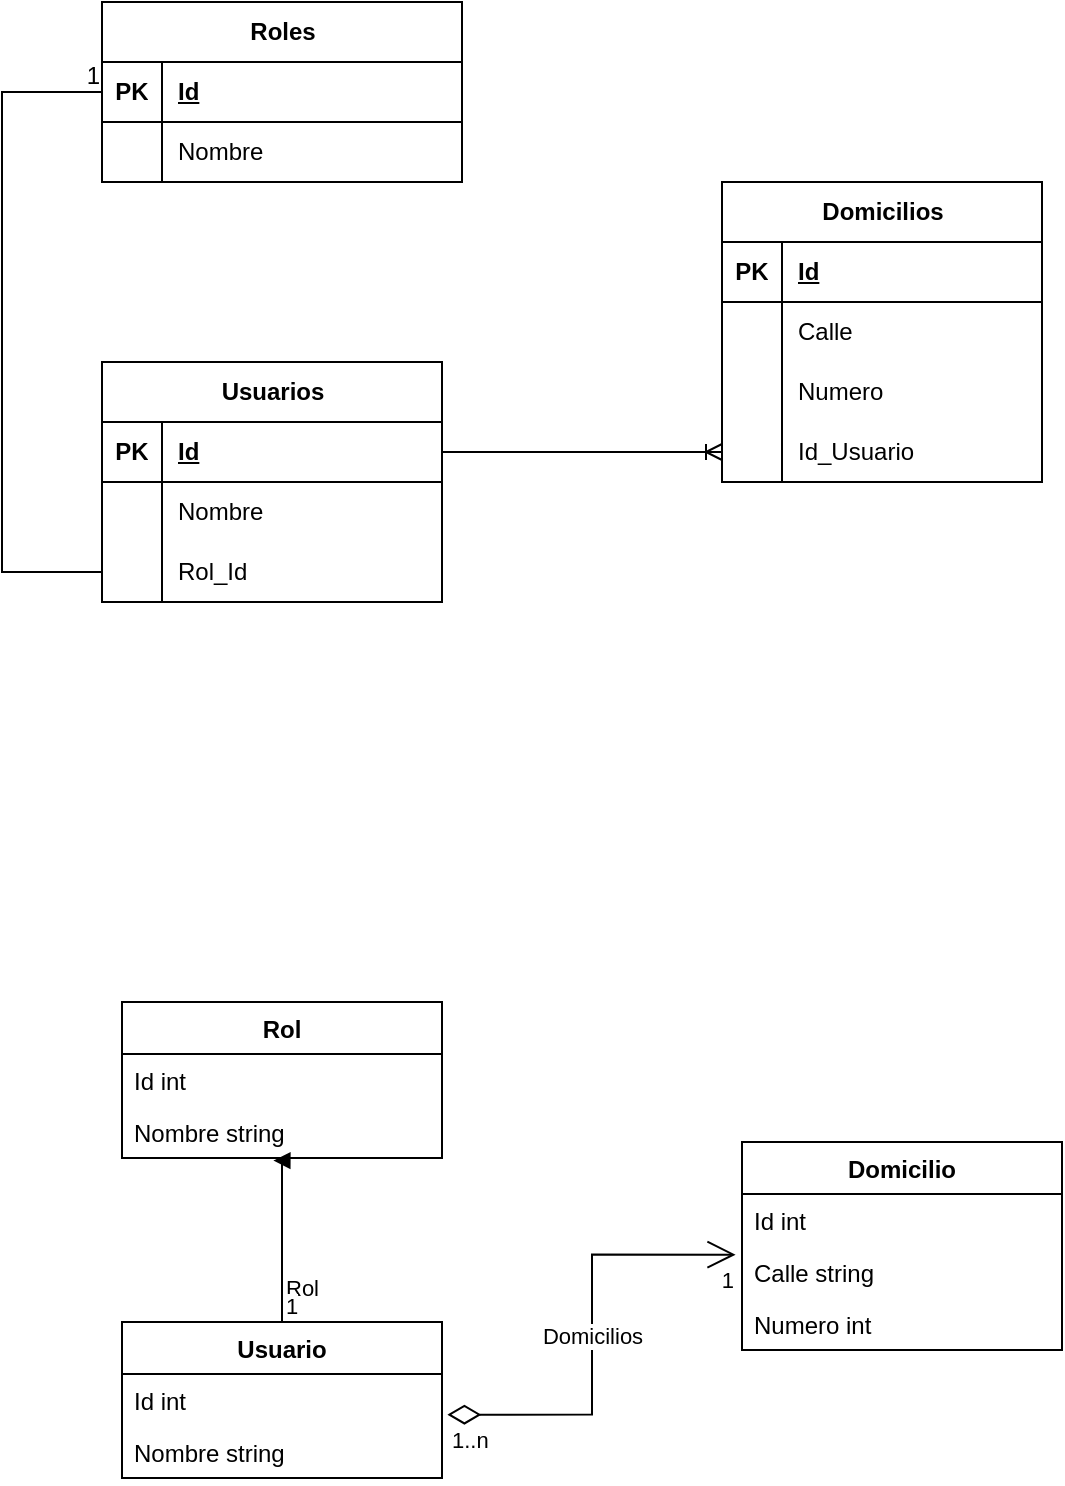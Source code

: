<mxfile version="21.7.4" type="device">
  <diagram name="Page-1" id="QCKBBg-RQDJTonYx9phY">
    <mxGraphModel dx="637" dy="884" grid="1" gridSize="10" guides="0" tooltips="1" connect="1" arrows="1" fold="1" page="1" pageScale="1" pageWidth="850" pageHeight="1100" math="0" shadow="0">
      <root>
        <mxCell id="0" />
        <mxCell id="1" parent="0" />
        <mxCell id="CpSd6CUPFVB6QU0JUYNF-1" value="Usuarios" style="shape=table;startSize=30;container=1;collapsible=1;childLayout=tableLayout;fixedRows=1;rowLines=0;fontStyle=1;align=center;resizeLast=1;html=1;" vertex="1" parent="1">
          <mxGeometry x="170" y="270" width="170" height="120" as="geometry" />
        </mxCell>
        <mxCell id="CpSd6CUPFVB6QU0JUYNF-2" value="" style="shape=tableRow;horizontal=0;startSize=0;swimlaneHead=0;swimlaneBody=0;fillColor=none;collapsible=0;dropTarget=0;points=[[0,0.5],[1,0.5]];portConstraint=eastwest;top=0;left=0;right=0;bottom=1;" vertex="1" parent="CpSd6CUPFVB6QU0JUYNF-1">
          <mxGeometry y="30" width="170" height="30" as="geometry" />
        </mxCell>
        <mxCell id="CpSd6CUPFVB6QU0JUYNF-3" value="PK" style="shape=partialRectangle;connectable=0;fillColor=none;top=0;left=0;bottom=0;right=0;fontStyle=1;overflow=hidden;whiteSpace=wrap;html=1;" vertex="1" parent="CpSd6CUPFVB6QU0JUYNF-2">
          <mxGeometry width="30" height="30" as="geometry">
            <mxRectangle width="30" height="30" as="alternateBounds" />
          </mxGeometry>
        </mxCell>
        <mxCell id="CpSd6CUPFVB6QU0JUYNF-4" value="Id" style="shape=partialRectangle;connectable=0;fillColor=none;top=0;left=0;bottom=0;right=0;align=left;spacingLeft=6;fontStyle=5;overflow=hidden;whiteSpace=wrap;html=1;" vertex="1" parent="CpSd6CUPFVB6QU0JUYNF-2">
          <mxGeometry x="30" width="140" height="30" as="geometry">
            <mxRectangle width="140" height="30" as="alternateBounds" />
          </mxGeometry>
        </mxCell>
        <mxCell id="CpSd6CUPFVB6QU0JUYNF-5" value="" style="shape=tableRow;horizontal=0;startSize=0;swimlaneHead=0;swimlaneBody=0;fillColor=none;collapsible=0;dropTarget=0;points=[[0,0.5],[1,0.5]];portConstraint=eastwest;top=0;left=0;right=0;bottom=0;" vertex="1" parent="CpSd6CUPFVB6QU0JUYNF-1">
          <mxGeometry y="60" width="170" height="30" as="geometry" />
        </mxCell>
        <mxCell id="CpSd6CUPFVB6QU0JUYNF-6" value="" style="shape=partialRectangle;connectable=0;fillColor=none;top=0;left=0;bottom=0;right=0;editable=1;overflow=hidden;whiteSpace=wrap;html=1;" vertex="1" parent="CpSd6CUPFVB6QU0JUYNF-5">
          <mxGeometry width="30" height="30" as="geometry">
            <mxRectangle width="30" height="30" as="alternateBounds" />
          </mxGeometry>
        </mxCell>
        <mxCell id="CpSd6CUPFVB6QU0JUYNF-7" value="Nombre" style="shape=partialRectangle;connectable=0;fillColor=none;top=0;left=0;bottom=0;right=0;align=left;spacingLeft=6;overflow=hidden;whiteSpace=wrap;html=1;" vertex="1" parent="CpSd6CUPFVB6QU0JUYNF-5">
          <mxGeometry x="30" width="140" height="30" as="geometry">
            <mxRectangle width="140" height="30" as="alternateBounds" />
          </mxGeometry>
        </mxCell>
        <mxCell id="CpSd6CUPFVB6QU0JUYNF-27" value="" style="shape=tableRow;horizontal=0;startSize=0;swimlaneHead=0;swimlaneBody=0;fillColor=none;collapsible=0;dropTarget=0;points=[[0,0.5],[1,0.5]];portConstraint=eastwest;top=0;left=0;right=0;bottom=0;" vertex="1" parent="CpSd6CUPFVB6QU0JUYNF-1">
          <mxGeometry y="90" width="170" height="30" as="geometry" />
        </mxCell>
        <mxCell id="CpSd6CUPFVB6QU0JUYNF-28" value="" style="shape=partialRectangle;connectable=0;fillColor=none;top=0;left=0;bottom=0;right=0;editable=1;overflow=hidden;whiteSpace=wrap;html=1;" vertex="1" parent="CpSd6CUPFVB6QU0JUYNF-27">
          <mxGeometry width="30" height="30" as="geometry">
            <mxRectangle width="30" height="30" as="alternateBounds" />
          </mxGeometry>
        </mxCell>
        <mxCell id="CpSd6CUPFVB6QU0JUYNF-29" value="Rol_Id" style="shape=partialRectangle;connectable=0;fillColor=none;top=0;left=0;bottom=0;right=0;align=left;spacingLeft=6;overflow=hidden;whiteSpace=wrap;html=1;" vertex="1" parent="CpSd6CUPFVB6QU0JUYNF-27">
          <mxGeometry x="30" width="140" height="30" as="geometry">
            <mxRectangle width="140" height="30" as="alternateBounds" />
          </mxGeometry>
        </mxCell>
        <mxCell id="CpSd6CUPFVB6QU0JUYNF-14" value="Roles" style="shape=table;startSize=30;container=1;collapsible=1;childLayout=tableLayout;fixedRows=1;rowLines=0;fontStyle=1;align=center;resizeLast=1;html=1;" vertex="1" parent="1">
          <mxGeometry x="170" y="90" width="180" height="90" as="geometry" />
        </mxCell>
        <mxCell id="CpSd6CUPFVB6QU0JUYNF-15" value="" style="shape=tableRow;horizontal=0;startSize=0;swimlaneHead=0;swimlaneBody=0;fillColor=none;collapsible=0;dropTarget=0;points=[[0,0.5],[1,0.5]];portConstraint=eastwest;top=0;left=0;right=0;bottom=1;" vertex="1" parent="CpSd6CUPFVB6QU0JUYNF-14">
          <mxGeometry y="30" width="180" height="30" as="geometry" />
        </mxCell>
        <mxCell id="CpSd6CUPFVB6QU0JUYNF-16" value="PK" style="shape=partialRectangle;connectable=0;fillColor=none;top=0;left=0;bottom=0;right=0;fontStyle=1;overflow=hidden;whiteSpace=wrap;html=1;" vertex="1" parent="CpSd6CUPFVB6QU0JUYNF-15">
          <mxGeometry width="30" height="30" as="geometry">
            <mxRectangle width="30" height="30" as="alternateBounds" />
          </mxGeometry>
        </mxCell>
        <mxCell id="CpSd6CUPFVB6QU0JUYNF-17" value="Id" style="shape=partialRectangle;connectable=0;fillColor=none;top=0;left=0;bottom=0;right=0;align=left;spacingLeft=6;fontStyle=5;overflow=hidden;whiteSpace=wrap;html=1;" vertex="1" parent="CpSd6CUPFVB6QU0JUYNF-15">
          <mxGeometry x="30" width="150" height="30" as="geometry">
            <mxRectangle width="150" height="30" as="alternateBounds" />
          </mxGeometry>
        </mxCell>
        <mxCell id="CpSd6CUPFVB6QU0JUYNF-18" value="" style="shape=tableRow;horizontal=0;startSize=0;swimlaneHead=0;swimlaneBody=0;fillColor=none;collapsible=0;dropTarget=0;points=[[0,0.5],[1,0.5]];portConstraint=eastwest;top=0;left=0;right=0;bottom=0;" vertex="1" parent="CpSd6CUPFVB6QU0JUYNF-14">
          <mxGeometry y="60" width="180" height="30" as="geometry" />
        </mxCell>
        <mxCell id="CpSd6CUPFVB6QU0JUYNF-19" value="" style="shape=partialRectangle;connectable=0;fillColor=none;top=0;left=0;bottom=0;right=0;editable=1;overflow=hidden;whiteSpace=wrap;html=1;" vertex="1" parent="CpSd6CUPFVB6QU0JUYNF-18">
          <mxGeometry width="30" height="30" as="geometry">
            <mxRectangle width="30" height="30" as="alternateBounds" />
          </mxGeometry>
        </mxCell>
        <mxCell id="CpSd6CUPFVB6QU0JUYNF-20" value="Nombre" style="shape=partialRectangle;connectable=0;fillColor=none;top=0;left=0;bottom=0;right=0;align=left;spacingLeft=6;overflow=hidden;whiteSpace=wrap;html=1;" vertex="1" parent="CpSd6CUPFVB6QU0JUYNF-18">
          <mxGeometry x="30" width="150" height="30" as="geometry">
            <mxRectangle width="150" height="30" as="alternateBounds" />
          </mxGeometry>
        </mxCell>
        <mxCell id="CpSd6CUPFVB6QU0JUYNF-34" value="" style="endArrow=none;html=1;rounded=0;entryX=0;entryY=0.5;entryDx=0;entryDy=0;exitX=0;exitY=0.5;exitDx=0;exitDy=0;" edge="1" parent="1" source="CpSd6CUPFVB6QU0JUYNF-27" target="CpSd6CUPFVB6QU0JUYNF-15">
          <mxGeometry relative="1" as="geometry">
            <mxPoint x="200" y="230" as="sourcePoint" />
            <mxPoint x="280" y="210" as="targetPoint" />
            <Array as="points">
              <mxPoint x="120" y="375" />
              <mxPoint x="120" y="240" />
              <mxPoint x="120" y="135" />
            </Array>
          </mxGeometry>
        </mxCell>
        <mxCell id="CpSd6CUPFVB6QU0JUYNF-35" value="1" style="resizable=0;html=1;whiteSpace=wrap;align=right;verticalAlign=bottom;" connectable="0" vertex="1" parent="CpSd6CUPFVB6QU0JUYNF-34">
          <mxGeometry x="1" relative="1" as="geometry" />
        </mxCell>
        <mxCell id="CpSd6CUPFVB6QU0JUYNF-36" value="Domicilios" style="shape=table;startSize=30;container=1;collapsible=1;childLayout=tableLayout;fixedRows=1;rowLines=0;fontStyle=1;align=center;resizeLast=1;html=1;" vertex="1" parent="1">
          <mxGeometry x="480" y="180" width="160" height="150" as="geometry" />
        </mxCell>
        <mxCell id="CpSd6CUPFVB6QU0JUYNF-37" value="" style="shape=tableRow;horizontal=0;startSize=0;swimlaneHead=0;swimlaneBody=0;fillColor=none;collapsible=0;dropTarget=0;points=[[0,0.5],[1,0.5]];portConstraint=eastwest;top=0;left=0;right=0;bottom=1;" vertex="1" parent="CpSd6CUPFVB6QU0JUYNF-36">
          <mxGeometry y="30" width="160" height="30" as="geometry" />
        </mxCell>
        <mxCell id="CpSd6CUPFVB6QU0JUYNF-38" value="PK" style="shape=partialRectangle;connectable=0;fillColor=none;top=0;left=0;bottom=0;right=0;fontStyle=1;overflow=hidden;whiteSpace=wrap;html=1;" vertex="1" parent="CpSd6CUPFVB6QU0JUYNF-37">
          <mxGeometry width="30" height="30" as="geometry">
            <mxRectangle width="30" height="30" as="alternateBounds" />
          </mxGeometry>
        </mxCell>
        <mxCell id="CpSd6CUPFVB6QU0JUYNF-39" value="Id" style="shape=partialRectangle;connectable=0;fillColor=none;top=0;left=0;bottom=0;right=0;align=left;spacingLeft=6;fontStyle=5;overflow=hidden;whiteSpace=wrap;html=1;" vertex="1" parent="CpSd6CUPFVB6QU0JUYNF-37">
          <mxGeometry x="30" width="130" height="30" as="geometry">
            <mxRectangle width="130" height="30" as="alternateBounds" />
          </mxGeometry>
        </mxCell>
        <mxCell id="CpSd6CUPFVB6QU0JUYNF-40" value="" style="shape=tableRow;horizontal=0;startSize=0;swimlaneHead=0;swimlaneBody=0;fillColor=none;collapsible=0;dropTarget=0;points=[[0,0.5],[1,0.5]];portConstraint=eastwest;top=0;left=0;right=0;bottom=0;" vertex="1" parent="CpSd6CUPFVB6QU0JUYNF-36">
          <mxGeometry y="60" width="160" height="30" as="geometry" />
        </mxCell>
        <mxCell id="CpSd6CUPFVB6QU0JUYNF-41" value="" style="shape=partialRectangle;connectable=0;fillColor=none;top=0;left=0;bottom=0;right=0;editable=1;overflow=hidden;whiteSpace=wrap;html=1;" vertex="1" parent="CpSd6CUPFVB6QU0JUYNF-40">
          <mxGeometry width="30" height="30" as="geometry">
            <mxRectangle width="30" height="30" as="alternateBounds" />
          </mxGeometry>
        </mxCell>
        <mxCell id="CpSd6CUPFVB6QU0JUYNF-42" value="Calle" style="shape=partialRectangle;connectable=0;fillColor=none;top=0;left=0;bottom=0;right=0;align=left;spacingLeft=6;overflow=hidden;whiteSpace=wrap;html=1;" vertex="1" parent="CpSd6CUPFVB6QU0JUYNF-40">
          <mxGeometry x="30" width="130" height="30" as="geometry">
            <mxRectangle width="130" height="30" as="alternateBounds" />
          </mxGeometry>
        </mxCell>
        <mxCell id="CpSd6CUPFVB6QU0JUYNF-43" value="" style="shape=tableRow;horizontal=0;startSize=0;swimlaneHead=0;swimlaneBody=0;fillColor=none;collapsible=0;dropTarget=0;points=[[0,0.5],[1,0.5]];portConstraint=eastwest;top=0;left=0;right=0;bottom=0;" vertex="1" parent="CpSd6CUPFVB6QU0JUYNF-36">
          <mxGeometry y="90" width="160" height="30" as="geometry" />
        </mxCell>
        <mxCell id="CpSd6CUPFVB6QU0JUYNF-44" value="" style="shape=partialRectangle;connectable=0;fillColor=none;top=0;left=0;bottom=0;right=0;editable=1;overflow=hidden;whiteSpace=wrap;html=1;" vertex="1" parent="CpSd6CUPFVB6QU0JUYNF-43">
          <mxGeometry width="30" height="30" as="geometry">
            <mxRectangle width="30" height="30" as="alternateBounds" />
          </mxGeometry>
        </mxCell>
        <mxCell id="CpSd6CUPFVB6QU0JUYNF-45" value="Numero" style="shape=partialRectangle;connectable=0;fillColor=none;top=0;left=0;bottom=0;right=0;align=left;spacingLeft=6;overflow=hidden;whiteSpace=wrap;html=1;" vertex="1" parent="CpSd6CUPFVB6QU0JUYNF-43">
          <mxGeometry x="30" width="130" height="30" as="geometry">
            <mxRectangle width="130" height="30" as="alternateBounds" />
          </mxGeometry>
        </mxCell>
        <mxCell id="CpSd6CUPFVB6QU0JUYNF-46" value="" style="shape=tableRow;horizontal=0;startSize=0;swimlaneHead=0;swimlaneBody=0;fillColor=none;collapsible=0;dropTarget=0;points=[[0,0.5],[1,0.5]];portConstraint=eastwest;top=0;left=0;right=0;bottom=0;" vertex="1" parent="CpSd6CUPFVB6QU0JUYNF-36">
          <mxGeometry y="120" width="160" height="30" as="geometry" />
        </mxCell>
        <mxCell id="CpSd6CUPFVB6QU0JUYNF-47" value="" style="shape=partialRectangle;connectable=0;fillColor=none;top=0;left=0;bottom=0;right=0;editable=1;overflow=hidden;whiteSpace=wrap;html=1;" vertex="1" parent="CpSd6CUPFVB6QU0JUYNF-46">
          <mxGeometry width="30" height="30" as="geometry">
            <mxRectangle width="30" height="30" as="alternateBounds" />
          </mxGeometry>
        </mxCell>
        <mxCell id="CpSd6CUPFVB6QU0JUYNF-48" value="Id_Usuario" style="shape=partialRectangle;connectable=0;fillColor=none;top=0;left=0;bottom=0;right=0;align=left;spacingLeft=6;overflow=hidden;whiteSpace=wrap;html=1;" vertex="1" parent="CpSd6CUPFVB6QU0JUYNF-46">
          <mxGeometry x="30" width="130" height="30" as="geometry">
            <mxRectangle width="130" height="30" as="alternateBounds" />
          </mxGeometry>
        </mxCell>
        <mxCell id="CpSd6CUPFVB6QU0JUYNF-52" value="" style="edgeStyle=entityRelationEdgeStyle;fontSize=12;html=1;endArrow=ERoneToMany;rounded=0;entryX=0;entryY=0.5;entryDx=0;entryDy=0;exitX=1;exitY=0.5;exitDx=0;exitDy=0;" edge="1" parent="1" source="CpSd6CUPFVB6QU0JUYNF-2" target="CpSd6CUPFVB6QU0JUYNF-46">
          <mxGeometry width="100" height="100" relative="1" as="geometry">
            <mxPoint x="400" y="320" as="sourcePoint" />
            <mxPoint x="580" y="600" as="targetPoint" />
          </mxGeometry>
        </mxCell>
        <mxCell id="CpSd6CUPFVB6QU0JUYNF-53" value="Usuario" style="swimlane;fontStyle=1;align=center;verticalAlign=top;childLayout=stackLayout;horizontal=1;startSize=26;horizontalStack=0;resizeParent=1;resizeParentMax=0;resizeLast=0;collapsible=1;marginBottom=0;whiteSpace=wrap;html=1;" vertex="1" parent="1">
          <mxGeometry x="180" y="750" width="160" height="78" as="geometry" />
        </mxCell>
        <mxCell id="CpSd6CUPFVB6QU0JUYNF-54" value="Id int&lt;br&gt;" style="text;strokeColor=none;fillColor=none;align=left;verticalAlign=top;spacingLeft=4;spacingRight=4;overflow=hidden;rotatable=0;points=[[0,0.5],[1,0.5]];portConstraint=eastwest;whiteSpace=wrap;html=1;" vertex="1" parent="CpSd6CUPFVB6QU0JUYNF-53">
          <mxGeometry y="26" width="160" height="26" as="geometry" />
        </mxCell>
        <mxCell id="CpSd6CUPFVB6QU0JUYNF-57" value="Nombre string" style="text;strokeColor=none;fillColor=none;align=left;verticalAlign=top;spacingLeft=4;spacingRight=4;overflow=hidden;rotatable=0;points=[[0,0.5],[1,0.5]];portConstraint=eastwest;whiteSpace=wrap;html=1;" vertex="1" parent="CpSd6CUPFVB6QU0JUYNF-53">
          <mxGeometry y="52" width="160" height="26" as="geometry" />
        </mxCell>
        <mxCell id="CpSd6CUPFVB6QU0JUYNF-60" value="Rol" style="swimlane;fontStyle=1;align=center;verticalAlign=top;childLayout=stackLayout;horizontal=1;startSize=26;horizontalStack=0;resizeParent=1;resizeParentMax=0;resizeLast=0;collapsible=1;marginBottom=0;whiteSpace=wrap;html=1;" vertex="1" parent="1">
          <mxGeometry x="180" y="590" width="160" height="78" as="geometry" />
        </mxCell>
        <mxCell id="CpSd6CUPFVB6QU0JUYNF-61" value="Id int&lt;br&gt;" style="text;strokeColor=none;fillColor=none;align=left;verticalAlign=top;spacingLeft=4;spacingRight=4;overflow=hidden;rotatable=0;points=[[0,0.5],[1,0.5]];portConstraint=eastwest;whiteSpace=wrap;html=1;" vertex="1" parent="CpSd6CUPFVB6QU0JUYNF-60">
          <mxGeometry y="26" width="160" height="26" as="geometry" />
        </mxCell>
        <mxCell id="CpSd6CUPFVB6QU0JUYNF-62" value="Nombre string" style="text;strokeColor=none;fillColor=none;align=left;verticalAlign=top;spacingLeft=4;spacingRight=4;overflow=hidden;rotatable=0;points=[[0,0.5],[1,0.5]];portConstraint=eastwest;whiteSpace=wrap;html=1;" vertex="1" parent="CpSd6CUPFVB6QU0JUYNF-60">
          <mxGeometry y="52" width="160" height="26" as="geometry" />
        </mxCell>
        <mxCell id="CpSd6CUPFVB6QU0JUYNF-63" value="Domicilio" style="swimlane;fontStyle=1;align=center;verticalAlign=top;childLayout=stackLayout;horizontal=1;startSize=26;horizontalStack=0;resizeParent=1;resizeParentMax=0;resizeLast=0;collapsible=1;marginBottom=0;whiteSpace=wrap;html=1;" vertex="1" parent="1">
          <mxGeometry x="490" y="660" width="160" height="104" as="geometry" />
        </mxCell>
        <mxCell id="CpSd6CUPFVB6QU0JUYNF-64" value="Id int&lt;br&gt;" style="text;strokeColor=none;fillColor=none;align=left;verticalAlign=top;spacingLeft=4;spacingRight=4;overflow=hidden;rotatable=0;points=[[0,0.5],[1,0.5]];portConstraint=eastwest;whiteSpace=wrap;html=1;" vertex="1" parent="CpSd6CUPFVB6QU0JUYNF-63">
          <mxGeometry y="26" width="160" height="26" as="geometry" />
        </mxCell>
        <mxCell id="CpSd6CUPFVB6QU0JUYNF-65" value="Calle string" style="text;strokeColor=none;fillColor=none;align=left;verticalAlign=top;spacingLeft=4;spacingRight=4;overflow=hidden;rotatable=0;points=[[0,0.5],[1,0.5]];portConstraint=eastwest;whiteSpace=wrap;html=1;" vertex="1" parent="CpSd6CUPFVB6QU0JUYNF-63">
          <mxGeometry y="52" width="160" height="26" as="geometry" />
        </mxCell>
        <mxCell id="CpSd6CUPFVB6QU0JUYNF-66" value="Numero int" style="text;strokeColor=none;fillColor=none;align=left;verticalAlign=top;spacingLeft=4;spacingRight=4;overflow=hidden;rotatable=0;points=[[0,0.5],[1,0.5]];portConstraint=eastwest;whiteSpace=wrap;html=1;" vertex="1" parent="CpSd6CUPFVB6QU0JUYNF-63">
          <mxGeometry y="78" width="160" height="26" as="geometry" />
        </mxCell>
        <mxCell id="CpSd6CUPFVB6QU0JUYNF-67" value="Rol" style="endArrow=block;endFill=1;html=1;edgeStyle=orthogonalEdgeStyle;align=left;verticalAlign=top;rounded=0;exitX=0.5;exitY=0;exitDx=0;exitDy=0;entryX=0.473;entryY=1.049;entryDx=0;entryDy=0;entryPerimeter=0;" edge="1" parent="1" source="CpSd6CUPFVB6QU0JUYNF-53" target="CpSd6CUPFVB6QU0JUYNF-62">
          <mxGeometry x="-0.294" relative="1" as="geometry">
            <mxPoint x="380" y="740" as="sourcePoint" />
            <mxPoint x="540" y="740" as="targetPoint" />
            <Array as="points">
              <mxPoint x="260" y="669" />
            </Array>
            <mxPoint as="offset" />
          </mxGeometry>
        </mxCell>
        <mxCell id="CpSd6CUPFVB6QU0JUYNF-68" value="1" style="edgeLabel;resizable=0;html=1;align=left;verticalAlign=bottom;" connectable="0" vertex="1" parent="CpSd6CUPFVB6QU0JUYNF-67">
          <mxGeometry x="-1" relative="1" as="geometry" />
        </mxCell>
        <mxCell id="CpSd6CUPFVB6QU0JUYNF-69" value="Domicilios" style="endArrow=open;html=1;endSize=12;startArrow=diamondThin;startSize=14;startFill=0;edgeStyle=orthogonalEdgeStyle;rounded=0;entryX=-0.02;entryY=0.167;entryDx=0;entryDy=0;entryPerimeter=0;exitX=1.017;exitY=0.782;exitDx=0;exitDy=0;exitPerimeter=0;" edge="1" parent="1" source="CpSd6CUPFVB6QU0JUYNF-54" target="CpSd6CUPFVB6QU0JUYNF-65">
          <mxGeometry relative="1" as="geometry">
            <mxPoint x="480" y="830" as="sourcePoint" />
            <mxPoint x="550" y="840" as="targetPoint" />
          </mxGeometry>
        </mxCell>
        <mxCell id="CpSd6CUPFVB6QU0JUYNF-70" value="1..n" style="edgeLabel;resizable=0;html=1;align=left;verticalAlign=top;" connectable="0" vertex="1" parent="CpSd6CUPFVB6QU0JUYNF-69">
          <mxGeometry x="-1" relative="1" as="geometry" />
        </mxCell>
        <mxCell id="CpSd6CUPFVB6QU0JUYNF-71" value="1" style="edgeLabel;resizable=0;html=1;align=right;verticalAlign=top;" connectable="0" vertex="1" parent="CpSd6CUPFVB6QU0JUYNF-69">
          <mxGeometry x="1" relative="1" as="geometry" />
        </mxCell>
      </root>
    </mxGraphModel>
  </diagram>
</mxfile>
